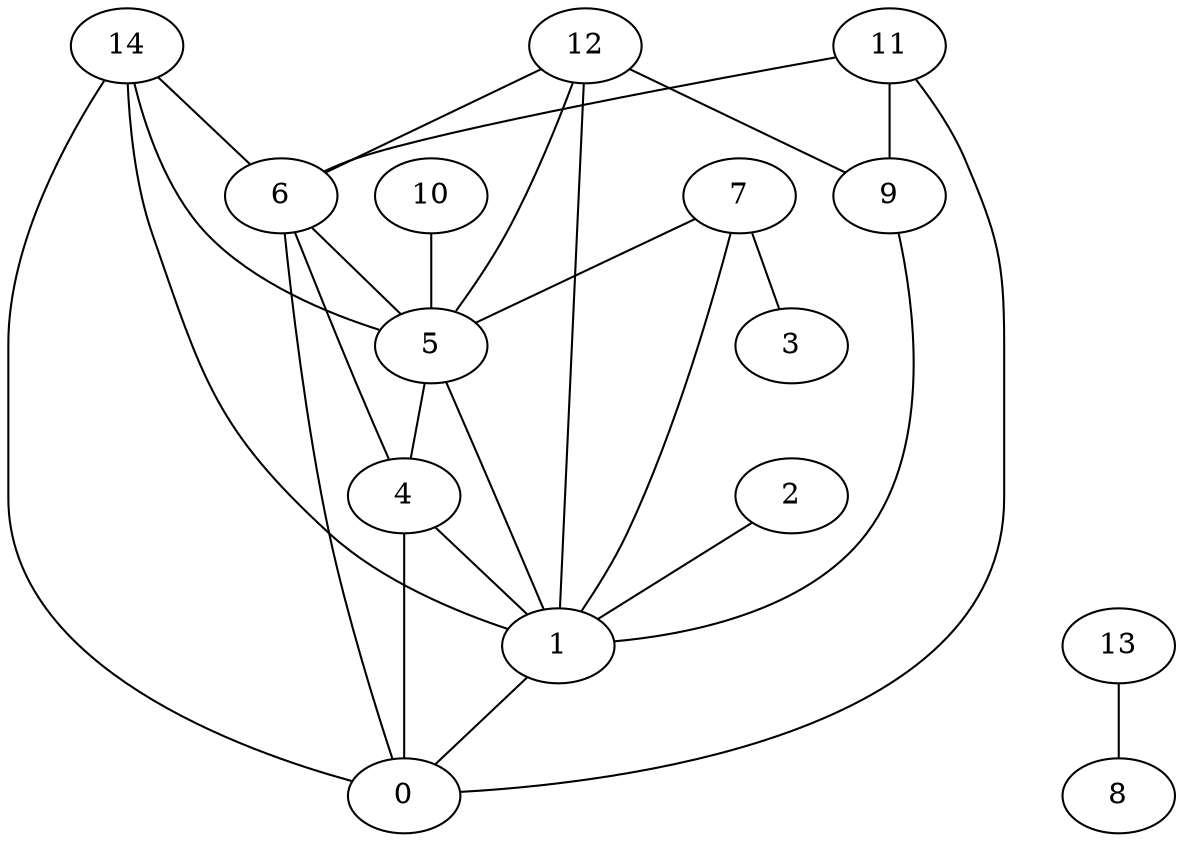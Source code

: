 digraph "sensornet-topology" {
label = "";
rankdir="BT";"0"->"1" [arrowhead = "both"] 
"0"->"4" [arrowhead = "both"] 
"0"->"6" [arrowhead = "both"] 
"0"->"11" [arrowhead = "both"] 
"0"->"14" [arrowhead = "both"] 
"1"->"2" [arrowhead = "both"] 
"1"->"4" [arrowhead = "both"] 
"1"->"5" [arrowhead = "both"] 
"1"->"7" [arrowhead = "both"] 
"1"->"9" [arrowhead = "both"] 
"1"->"12" [arrowhead = "both"] 
"1"->"14" [arrowhead = "both"] 
"3"->"7" [arrowhead = "both"] 
"4"->"5" [arrowhead = "both"] 
"4"->"6" [arrowhead = "both"] 
"5"->"6" [arrowhead = "both"] 
"5"->"7" [arrowhead = "both"] 
"5"->"10" [arrowhead = "both"] 
"5"->"12" [arrowhead = "both"] 
"5"->"14" [arrowhead = "both"] 
"6"->"11" [arrowhead = "both"] 
"6"->"12" [arrowhead = "both"] 
"6"->"14" [arrowhead = "both"] 
"8"->"13" [arrowhead = "both"] 
"9"->"11" [arrowhead = "both"] 
"9"->"12" [arrowhead = "both"] 
}